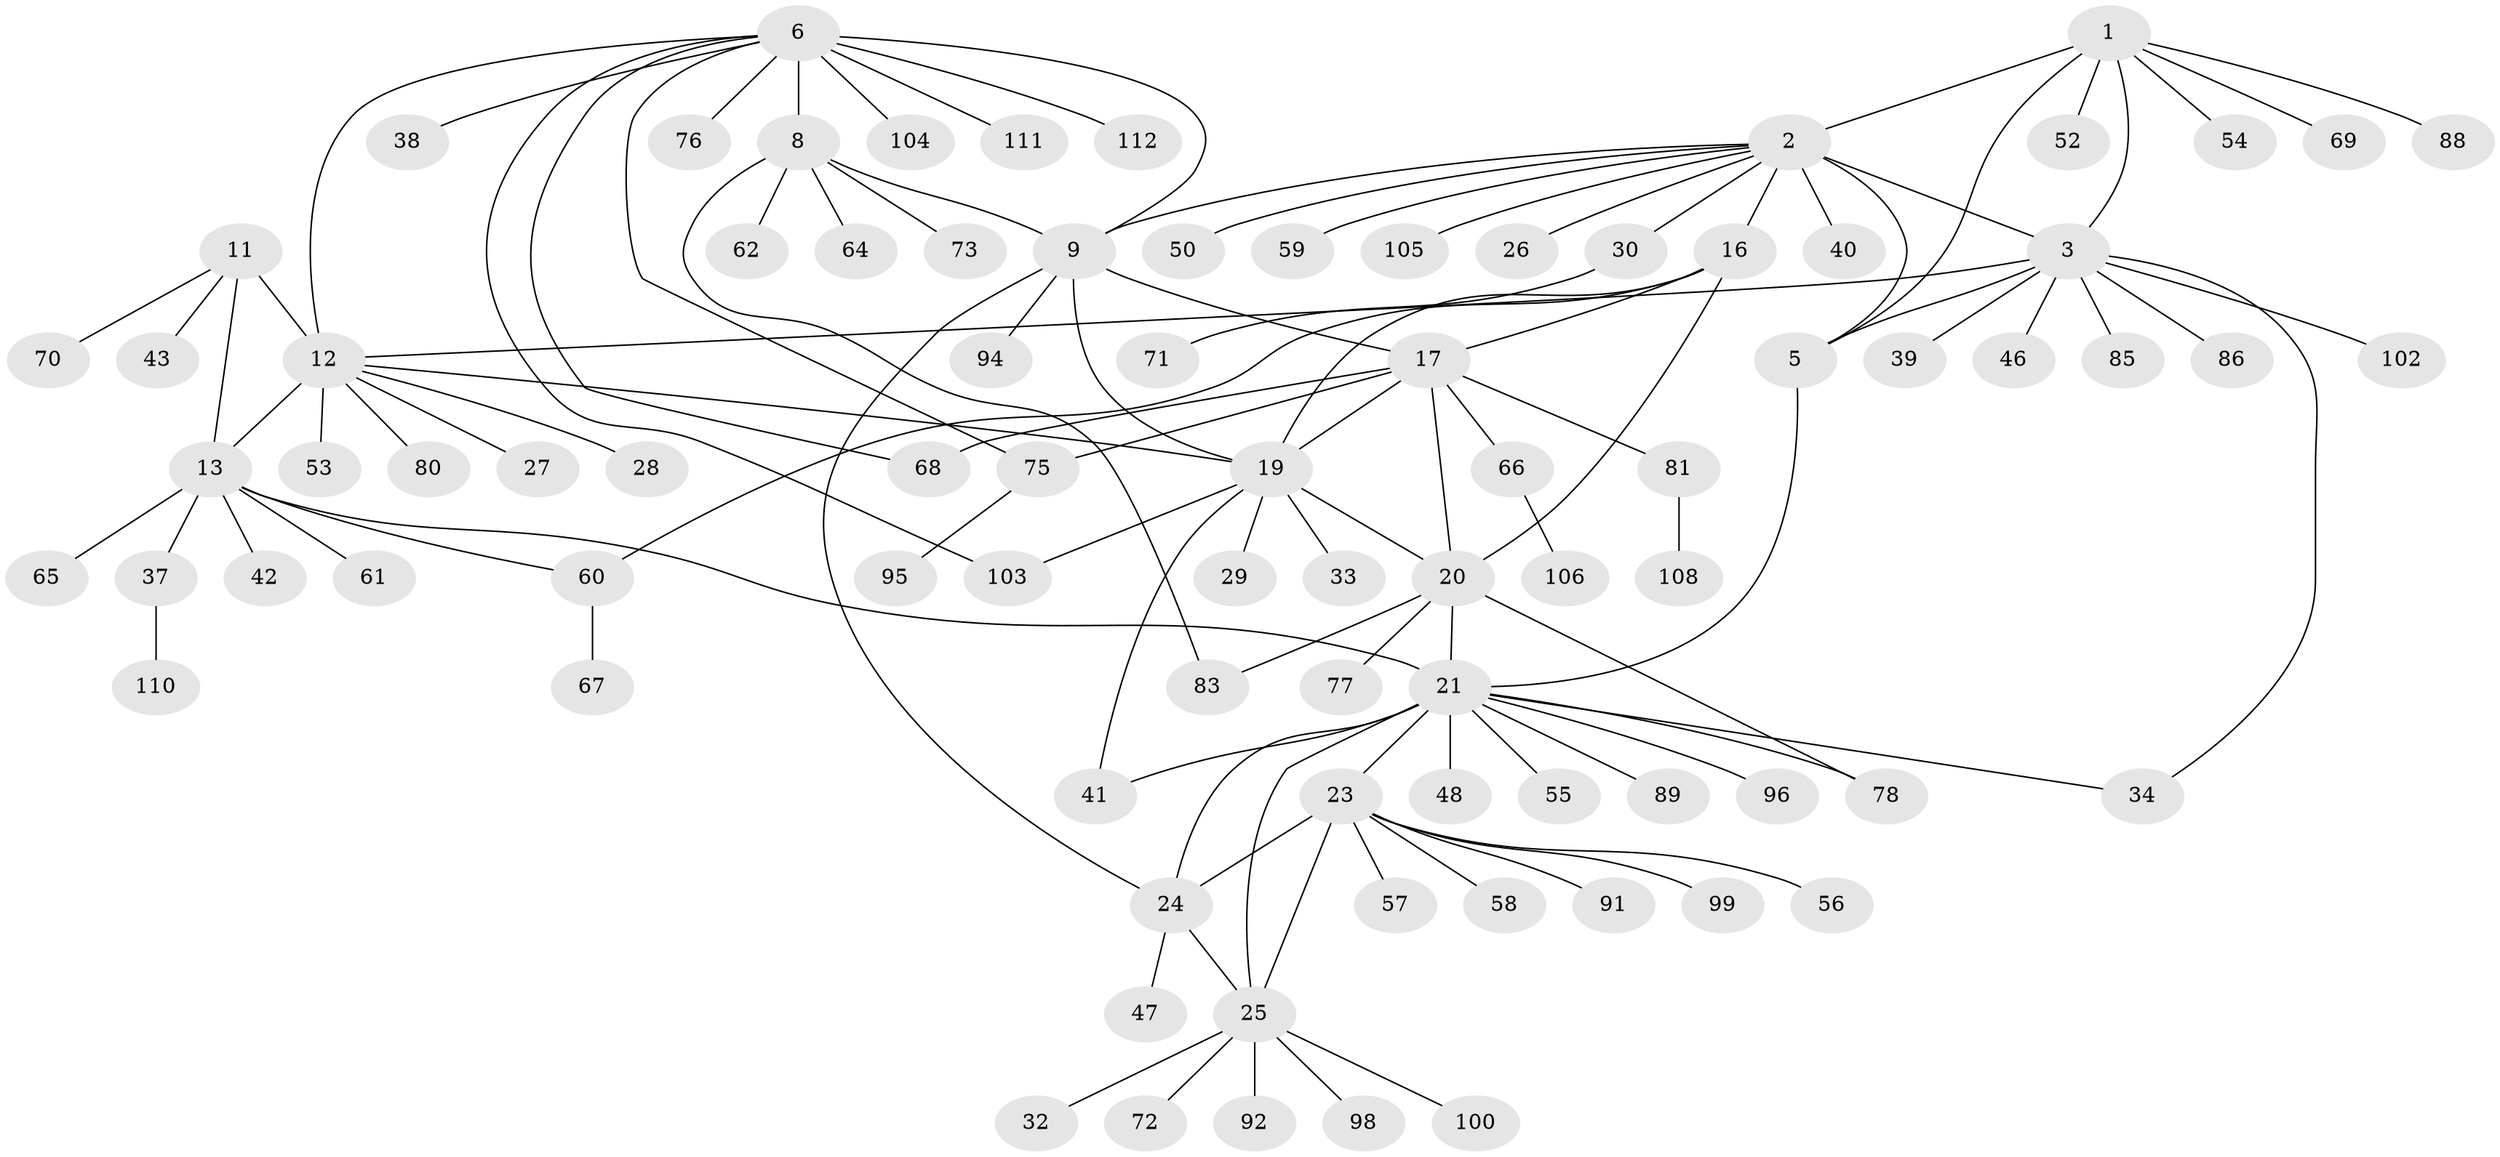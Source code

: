 // Generated by graph-tools (version 1.1) at 2025/24/03/03/25 07:24:13]
// undirected, 86 vertices, 111 edges
graph export_dot {
graph [start="1"]
  node [color=gray90,style=filled];
  1 [super="+84"];
  2 [super="+4"];
  3 [super="+79"];
  5;
  6 [super="+7"];
  8 [super="+44"];
  9 [super="+10"];
  11 [super="+15"];
  12 [super="+14"];
  13 [super="+82"];
  16 [super="+49"];
  17 [super="+18"];
  19 [super="+35"];
  20 [super="+63"];
  21 [super="+22"];
  23 [super="+31"];
  24 [super="+93"];
  25 [super="+36"];
  26;
  27;
  28;
  29;
  30 [super="+51"];
  32;
  33 [super="+97"];
  34 [super="+101"];
  37 [super="+45"];
  38;
  39;
  40;
  41;
  42;
  43;
  46;
  47;
  48;
  50;
  52;
  53;
  54 [super="+90"];
  55;
  56;
  57;
  58;
  59;
  60 [super="+107"];
  61;
  62 [super="+87"];
  64;
  65;
  66;
  67;
  68;
  69;
  70 [super="+74"];
  71;
  72;
  73;
  75;
  76;
  77;
  78;
  80;
  81 [super="+109"];
  83;
  85;
  86;
  88;
  89;
  91;
  92;
  94;
  95;
  96;
  98;
  99;
  100;
  102;
  103;
  104;
  105;
  106;
  108;
  110;
  111;
  112;
  1 -- 2 [weight=2];
  1 -- 3;
  1 -- 5;
  1 -- 52;
  1 -- 54;
  1 -- 69;
  1 -- 88;
  2 -- 3 [weight=2];
  2 -- 5 [weight=2];
  2 -- 16;
  2 -- 30;
  2 -- 40;
  2 -- 50;
  2 -- 59;
  2 -- 105;
  2 -- 26;
  2 -- 9;
  3 -- 5;
  3 -- 12;
  3 -- 34;
  3 -- 39;
  3 -- 46;
  3 -- 85;
  3 -- 86;
  3 -- 102;
  5 -- 21;
  6 -- 8 [weight=2];
  6 -- 9 [weight=4];
  6 -- 68;
  6 -- 75;
  6 -- 111;
  6 -- 38;
  6 -- 103;
  6 -- 104;
  6 -- 76;
  6 -- 112;
  6 -- 12;
  8 -- 9 [weight=2];
  8 -- 64;
  8 -- 73;
  8 -- 83;
  8 -- 62;
  9 -- 24;
  9 -- 17;
  9 -- 19;
  9 -- 94;
  11 -- 12 [weight=4];
  11 -- 13 [weight=2];
  11 -- 43;
  11 -- 70;
  12 -- 13 [weight=2];
  12 -- 19;
  12 -- 80;
  12 -- 53;
  12 -- 27;
  12 -- 28;
  13 -- 21;
  13 -- 37;
  13 -- 42;
  13 -- 60;
  13 -- 61;
  13 -- 65;
  16 -- 17 [weight=2];
  16 -- 19;
  16 -- 20;
  16 -- 60;
  17 -- 19 [weight=2];
  17 -- 20 [weight=2];
  17 -- 66;
  17 -- 68;
  17 -- 75;
  17 -- 81;
  19 -- 20;
  19 -- 29;
  19 -- 33;
  19 -- 41;
  19 -- 103;
  20 -- 77;
  20 -- 78;
  20 -- 83;
  20 -- 21;
  21 -- 23 [weight=2];
  21 -- 24 [weight=2];
  21 -- 25 [weight=2];
  21 -- 34;
  21 -- 55;
  21 -- 96;
  21 -- 41;
  21 -- 78;
  21 -- 48;
  21 -- 89;
  23 -- 24;
  23 -- 25;
  23 -- 56;
  23 -- 57;
  23 -- 58;
  23 -- 91;
  23 -- 99;
  24 -- 25;
  24 -- 47;
  25 -- 32;
  25 -- 72;
  25 -- 92;
  25 -- 98;
  25 -- 100;
  30 -- 71;
  37 -- 110;
  60 -- 67;
  66 -- 106;
  75 -- 95;
  81 -- 108;
}
